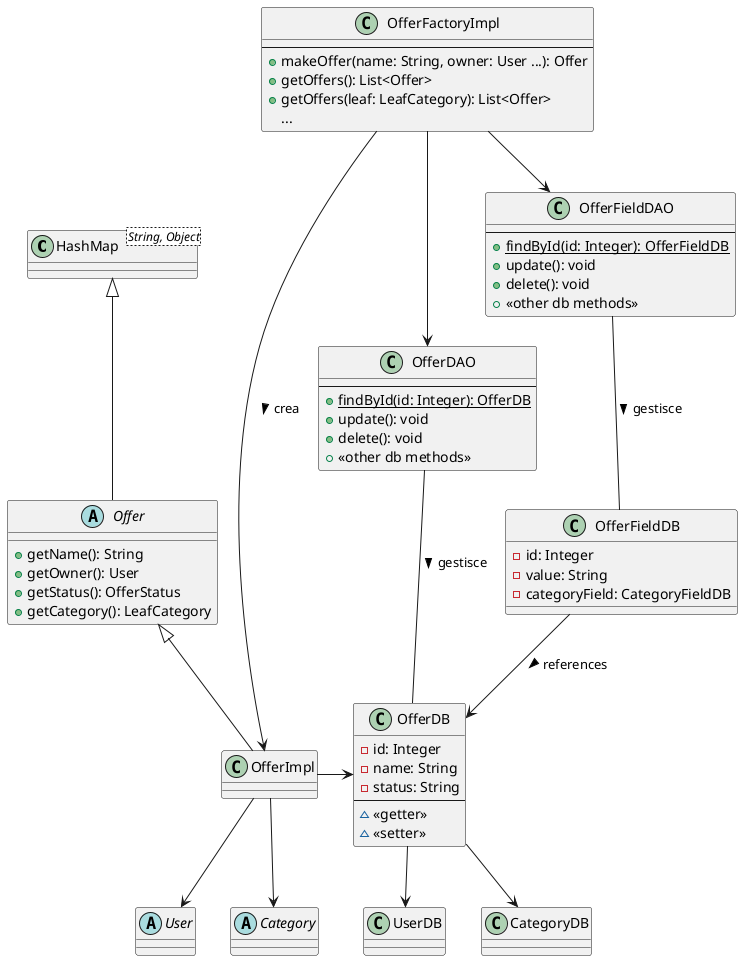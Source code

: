 @startuml

class HashMap<String, Object>{}

abstract class Offer extends HashMap{
    + getName(): String
    + getOwner(): User
    + getStatus(): OfferStatus
    + getCategory(): LeafCategory
}

class OfferImpl extends Offer{}

class OfferDB{
    - id: Integer
    - name: String
    - status: String
    --
    ~ <<getter>>
    ~ <<setter>>
}

abstract class User{}
abstract class Category{}

class UserDB{}
class CategoryDB{}

class OfferDAO{
    --
    + {static} findById(id: Integer): OfferDB
    + update(): void
    + delete(): void
    + <<other db methods>>
}

class OfferFactoryImpl{
    --
    + makeOffer(name: String, owner: User ...): Offer
    + getOffers(): List<Offer>
    + getOffers(leaf: LeafCategory): List<Offer>
    ...
}

class OfferFieldDAO{
    --
    + {static} findById(id: Integer): OfferFieldDB
    + update(): void
    + delete(): void
    + <<other db methods>>
}

class OfferFieldDB{
    - id: Integer
    - value: String
    - categoryField: CategoryFieldDB
}

OfferImpl -down-> User
OfferImpl -down-> Category
OfferImpl -right-> OfferDB

OfferDB --> CategoryDB
OfferDB --> UserDB

OfferDAO -- OfferDB: gestisce >

OfferFactoryImpl --> OfferDAO
OfferFactoryImpl --> OfferImpl: crea >

OfferFactoryImpl --> OfferFieldDAO
OfferFieldDAO -- OfferFieldDB: gestisce >

OfferFieldDB --> OfferDB: references >

@enduml